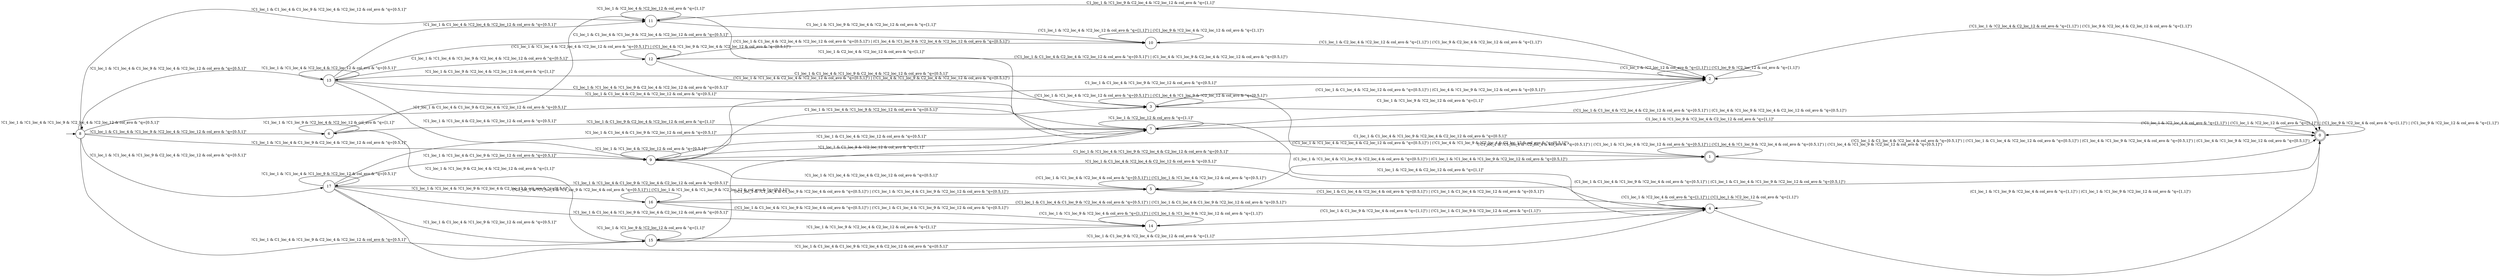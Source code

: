 digraph G {
  rankdir=LR
  node [shape="circle"]
  I [label="", style=invis, width=0]
  I -> 8
  0 [label="0", peripheries=2]
  0 -> 0 [label="(!C1_loc_1 & !C2_loc_4 & col_avo & \"q=[1,1]\") | (!C1_loc_1 & !C2_loc_12 & col_avo & \"q=[1,1]\") | (!C1_loc_9 & !C2_loc_4 & col_avo & \"q=[1,1]\") | (!C1_loc_9 & !C2_loc_12 & col_avo & \"q=[1,1]\")"]
  1 [label="1", peripheries=2]
  1 -> 0 [label="(!C1_loc_1 & C1_loc_4 & !C2_loc_4 & col_avo & \"q=[0.5,1]\") | (!C1_loc_1 & C1_loc_4 & !C2_loc_12 & col_avo & \"q=[0.5,1]\") | (C1_loc_4 & !C1_loc_9 & !C2_loc_4 & col_avo & \"q=[0.5,1]\") | (C1_loc_4 & !C1_loc_9 & !C2_loc_12 & col_avo & \"q=[0.5,1]\")"]
  1 -> 1 [label="(!C1_loc_1 & !C1_loc_4 & !C2_loc_4 & col_avo & \"q=[0.5,1]\") | (!C1_loc_1 & !C1_loc_4 & !C2_loc_12 & col_avo & \"q=[0.5,1]\") | (!C1_loc_4 & !C1_loc_9 & !C2_loc_4 & col_avo & \"q=[0.5,1]\") | (!C1_loc_4 & !C1_loc_9 & !C2_loc_12 & col_avo & \"q=[0.5,1]\")"]
  2 [label="2"]
  2 -> 0 [label="(!C1_loc_1 & !C2_loc_4 & C2_loc_12 & col_avo & \"q=[1,1]\") | (!C1_loc_9 & !C2_loc_4 & C2_loc_12 & col_avo & \"q=[1,1]\")"]
  2 -> 2 [label="(!C1_loc_1 & !C2_loc_12 & col_avo & \"q=[1,1]\") | (!C1_loc_9 & !C2_loc_12 & col_avo & \"q=[1,1]\")"]
  3 [label="3"]
  3 -> 0 [label="(!C1_loc_1 & C1_loc_4 & !C2_loc_4 & C2_loc_12 & col_avo & \"q=[0.5,1]\") | (C1_loc_4 & !C1_loc_9 & !C2_loc_4 & C2_loc_12 & col_avo & \"q=[0.5,1]\")"]
  3 -> 1 [label="(!C1_loc_1 & !C1_loc_4 & !C2_loc_4 & C2_loc_12 & col_avo & \"q=[0.5,1]\") | (!C1_loc_4 & !C1_loc_9 & !C2_loc_4 & C2_loc_12 & col_avo & \"q=[0.5,1]\")"]
  3 -> 2 [label="(!C1_loc_1 & C1_loc_4 & !C2_loc_12 & col_avo & \"q=[0.5,1]\") | (C1_loc_4 & !C1_loc_9 & !C2_loc_12 & col_avo & \"q=[0.5,1]\")"]
  3 -> 3 [label="(!C1_loc_1 & !C1_loc_4 & !C2_loc_12 & col_avo & \"q=[0.5,1]\") | (!C1_loc_4 & !C1_loc_9 & !C2_loc_12 & col_avo & \"q=[0.5,1]\")"]
  4 [label="4"]
  4 -> 0 [label="(C1_loc_1 & !C1_loc_9 & !C2_loc_4 & col_avo & \"q=[1,1]\") | (C1_loc_1 & !C1_loc_9 & !C2_loc_12 & col_avo & \"q=[1,1]\")"]
  4 -> 4 [label="(!C1_loc_1 & !C2_loc_4 & col_avo & \"q=[1,1]\") | (!C1_loc_1 & !C2_loc_12 & col_avo & \"q=[1,1]\")"]
  5 [label="5"]
  5 -> 0 [label="(C1_loc_1 & C1_loc_4 & !C1_loc_9 & !C2_loc_4 & col_avo & \"q=[0.5,1]\") | (C1_loc_1 & C1_loc_4 & !C1_loc_9 & !C2_loc_12 & col_avo & \"q=[0.5,1]\")"]
  5 -> 1 [label="(C1_loc_1 & !C1_loc_4 & !C1_loc_9 & !C2_loc_4 & col_avo & \"q=[0.5,1]\") | (C1_loc_1 & !C1_loc_4 & !C1_loc_9 & !C2_loc_12 & col_avo & \"q=[0.5,1]\")"]
  5 -> 4 [label="(!C1_loc_1 & C1_loc_4 & !C2_loc_4 & col_avo & \"q=[0.5,1]\") | (!C1_loc_1 & C1_loc_4 & !C2_loc_12 & col_avo & \"q=[0.5,1]\")"]
  5 -> 5 [label="(!C1_loc_1 & !C1_loc_4 & !C2_loc_4 & col_avo & \"q=[0.5,1]\") | (!C1_loc_1 & !C1_loc_4 & !C2_loc_12 & col_avo & \"q=[0.5,1]\")"]
  6 [label="6"]
  6 -> 6 [label="!C1_loc_1 & !C1_loc_9 & !C2_loc_4 & !C2_loc_12 & col_avo & \"q=[1,1]\""]
  6 -> 7 [label="!C1_loc_1 & C1_loc_9 & C2_loc_4 & !C2_loc_12 & col_avo & \"q=[1,1]\""]
  6 -> 11 [label="!C1_loc_1 & C1_loc_9 & !C2_loc_4 & !C2_loc_12 & col_avo & \"q=[1,1]\""]
  6 -> 15 [label="!C1_loc_1 & !C1_loc_9 & C2_loc_4 & !C2_loc_12 & col_avo & \"q=[1,1]\""]
  7 [label="7"]
  7 -> 0 [label="C1_loc_1 & !C1_loc_9 & !C2_loc_4 & C2_loc_12 & col_avo & \"q=[1,1]\""]
  7 -> 2 [label="C1_loc_1 & !C1_loc_9 & !C2_loc_12 & col_avo & \"q=[1,1]\""]
  7 -> 4 [label="!C1_loc_1 & !C2_loc_4 & C2_loc_12 & col_avo & \"q=[1,1]\""]
  7 -> 7 [label="!C1_loc_1 & !C2_loc_12 & col_avo & \"q=[1,1]\""]
  8 [label="8"]
  8 -> 6 [label="!C1_loc_1 & C1_loc_4 & !C1_loc_9 & !C2_loc_4 & !C2_loc_12 & col_avo & \"q=[0.5,1]\""]
  8 -> 7 [label="!C1_loc_1 & C1_loc_4 & C1_loc_9 & C2_loc_4 & !C2_loc_12 & col_avo & \"q=[0.5,1]\""]
  8 -> 8 [label="!C1_loc_1 & !C1_loc_4 & !C1_loc_9 & !C2_loc_4 & !C2_loc_12 & col_avo & \"q=[0.5,1]\""]
  8 -> 9 [label="!C1_loc_1 & !C1_loc_4 & C1_loc_9 & C2_loc_4 & !C2_loc_12 & col_avo & \"q=[0.5,1]\""]
  8 -> 11 [label="!C1_loc_1 & C1_loc_4 & C1_loc_9 & !C2_loc_4 & !C2_loc_12 & col_avo & \"q=[0.5,1]\""]
  8 -> 13 [label="!C1_loc_1 & !C1_loc_4 & C1_loc_9 & !C2_loc_4 & !C2_loc_12 & col_avo & \"q=[0.5,1]\""]
  8 -> 15 [label="!C1_loc_1 & C1_loc_4 & !C1_loc_9 & C2_loc_4 & !C2_loc_12 & col_avo & \"q=[0.5,1]\""]
  8 -> 17 [label="!C1_loc_1 & !C1_loc_4 & !C1_loc_9 & C2_loc_4 & !C2_loc_12 & col_avo & \"q=[0.5,1]\""]
  9 [label="9"]
  9 -> 0 [label="C1_loc_1 & C1_loc_4 & !C1_loc_9 & !C2_loc_4 & C2_loc_12 & col_avo & \"q=[0.5,1]\""]
  9 -> 1 [label="C1_loc_1 & !C1_loc_4 & !C1_loc_9 & !C2_loc_4 & C2_loc_12 & col_avo & \"q=[0.5,1]\""]
  9 -> 2 [label="C1_loc_1 & C1_loc_4 & !C1_loc_9 & !C2_loc_12 & col_avo & \"q=[0.5,1]\""]
  9 -> 3 [label="C1_loc_1 & !C1_loc_4 & !C1_loc_9 & !C2_loc_12 & col_avo & \"q=[0.5,1]\""]
  9 -> 4 [label="!C1_loc_1 & C1_loc_4 & !C2_loc_4 & C2_loc_12 & col_avo & \"q=[0.5,1]\""]
  9 -> 5 [label="!C1_loc_1 & !C1_loc_4 & !C2_loc_4 & C2_loc_12 & col_avo & \"q=[0.5,1]\""]
  9 -> 7 [label="!C1_loc_1 & C1_loc_4 & !C2_loc_12 & col_avo & \"q=[0.5,1]\""]
  9 -> 9 [label="!C1_loc_1 & !C1_loc_4 & !C2_loc_12 & col_avo & \"q=[0.5,1]\""]
  10 [label="10"]
  10 -> 2 [label="(!C1_loc_1 & C2_loc_4 & !C2_loc_12 & col_avo & \"q=[1,1]\") | (!C1_loc_9 & C2_loc_4 & !C2_loc_12 & col_avo & \"q=[1,1]\")"]
  10 -> 10 [label="(!C1_loc_1 & !C2_loc_4 & !C2_loc_12 & col_avo & \"q=[1,1]\") | (!C1_loc_9 & !C2_loc_4 & !C2_loc_12 & col_avo & \"q=[1,1]\")"]
  11 [label="11"]
  11 -> 2 [label="C1_loc_1 & !C1_loc_9 & C2_loc_4 & !C2_loc_12 & col_avo & \"q=[1,1]\""]
  11 -> 7 [label="!C1_loc_1 & C2_loc_4 & !C2_loc_12 & col_avo & \"q=[1,1]\""]
  11 -> 10 [label="C1_loc_1 & !C1_loc_9 & !C2_loc_4 & !C2_loc_12 & col_avo & \"q=[1,1]\""]
  11 -> 11 [label="!C1_loc_1 & !C2_loc_4 & !C2_loc_12 & col_avo & \"q=[1,1]\""]
  12 [label="12"]
  12 -> 2 [label="(!C1_loc_1 & C1_loc_4 & C2_loc_4 & !C2_loc_12 & col_avo & \"q=[0.5,1]\") | (C1_loc_4 & !C1_loc_9 & C2_loc_4 & !C2_loc_12 & col_avo & \"q=[0.5,1]\")"]
  12 -> 3 [label="(!C1_loc_1 & !C1_loc_4 & C2_loc_4 & !C2_loc_12 & col_avo & \"q=[0.5,1]\") | (!C1_loc_4 & !C1_loc_9 & C2_loc_4 & !C2_loc_12 & col_avo & \"q=[0.5,1]\")"]
  12 -> 10 [label="(!C1_loc_1 & C1_loc_4 & !C2_loc_4 & !C2_loc_12 & col_avo & \"q=[0.5,1]\") | (C1_loc_4 & !C1_loc_9 & !C2_loc_4 & !C2_loc_12 & col_avo & \"q=[0.5,1]\")"]
  12 -> 12 [label="(!C1_loc_1 & !C1_loc_4 & !C2_loc_4 & !C2_loc_12 & col_avo & \"q=[0.5,1]\") | (!C1_loc_4 & !C1_loc_9 & !C2_loc_4 & !C2_loc_12 & col_avo & \"q=[0.5,1]\")"]
  13 [label="13"]
  13 -> 2 [label="C1_loc_1 & C1_loc_4 & !C1_loc_9 & C2_loc_4 & !C2_loc_12 & col_avo & \"q=[0.5,1]\""]
  13 -> 3 [label="C1_loc_1 & !C1_loc_4 & !C1_loc_9 & C2_loc_4 & !C2_loc_12 & col_avo & \"q=[0.5,1]\""]
  13 -> 7 [label="!C1_loc_1 & C1_loc_4 & C2_loc_4 & !C2_loc_12 & col_avo & \"q=[0.5,1]\""]
  13 -> 9 [label="!C1_loc_1 & !C1_loc_4 & C2_loc_4 & !C2_loc_12 & col_avo & \"q=[0.5,1]\""]
  13 -> 10 [label="C1_loc_1 & C1_loc_4 & !C1_loc_9 & !C2_loc_4 & !C2_loc_12 & col_avo & \"q=[0.5,1]\""]
  13 -> 11 [label="!C1_loc_1 & C1_loc_4 & !C2_loc_4 & !C2_loc_12 & col_avo & \"q=[0.5,1]\""]
  13 -> 12 [label="C1_loc_1 & !C1_loc_4 & !C1_loc_9 & !C2_loc_4 & !C2_loc_12 & col_avo & \"q=[0.5,1]\""]
  13 -> 13 [label="!C1_loc_1 & !C1_loc_4 & !C2_loc_4 & !C2_loc_12 & col_avo & \"q=[0.5,1]\""]
  14 [label="14"]
  14 -> 4 [label="(!C1_loc_1 & C1_loc_9 & !C2_loc_4 & col_avo & \"q=[1,1]\") | (!C1_loc_1 & C1_loc_9 & !C2_loc_12 & col_avo & \"q=[1,1]\")"]
  14 -> 14 [label="(!C1_loc_1 & !C1_loc_9 & !C2_loc_4 & col_avo & \"q=[1,1]\") | (!C1_loc_1 & !C1_loc_9 & !C2_loc_12 & col_avo & \"q=[1,1]\")"]
  15 [label="15"]
  15 -> 4 [label="!C1_loc_1 & C1_loc_9 & !C2_loc_4 & C2_loc_12 & col_avo & \"q=[1,1]\""]
  15 -> 7 [label="!C1_loc_1 & C1_loc_9 & !C2_loc_12 & col_avo & \"q=[1,1]\""]
  15 -> 14 [label="!C1_loc_1 & !C1_loc_9 & !C2_loc_4 & C2_loc_12 & col_avo & \"q=[1,1]\""]
  15 -> 15 [label="!C1_loc_1 & !C1_loc_9 & !C2_loc_12 & col_avo & \"q=[1,1]\""]
  16 [label="16"]
  16 -> 4 [label="(!C1_loc_1 & C1_loc_4 & C1_loc_9 & !C2_loc_4 & col_avo & \"q=[0.5,1]\") | (!C1_loc_1 & C1_loc_4 & C1_loc_9 & !C2_loc_12 & col_avo & \"q=[0.5,1]\")"]
  16 -> 5 [label="(!C1_loc_1 & !C1_loc_4 & C1_loc_9 & !C2_loc_4 & col_avo & \"q=[0.5,1]\") | (!C1_loc_1 & !C1_loc_4 & C1_loc_9 & !C2_loc_12 & col_avo & \"q=[0.5,1]\")"]
  16 -> 14 [label="(!C1_loc_1 & C1_loc_4 & !C1_loc_9 & !C2_loc_4 & col_avo & \"q=[0.5,1]\") | (!C1_loc_1 & C1_loc_4 & !C1_loc_9 & !C2_loc_12 & col_avo & \"q=[0.5,1]\")"]
  16 -> 16 [label="(!C1_loc_1 & !C1_loc_4 & !C1_loc_9 & !C2_loc_4 & col_avo & \"q=[0.5,1]\") | (!C1_loc_1 & !C1_loc_4 & !C1_loc_9 & !C2_loc_12 & col_avo & \"q=[0.5,1]\")"]
  17 [label="17"]
  17 -> 4 [label="!C1_loc_1 & C1_loc_4 & C1_loc_9 & !C2_loc_4 & C2_loc_12 & col_avo & \"q=[0.5,1]\""]
  17 -> 5 [label="!C1_loc_1 & !C1_loc_4 & C1_loc_9 & !C2_loc_4 & C2_loc_12 & col_avo & \"q=[0.5,1]\""]
  17 -> 7 [label="!C1_loc_1 & C1_loc_4 & C1_loc_9 & !C2_loc_12 & col_avo & \"q=[0.5,1]\""]
  17 -> 9 [label="!C1_loc_1 & !C1_loc_4 & C1_loc_9 & !C2_loc_12 & col_avo & \"q=[0.5,1]\""]
  17 -> 14 [label="!C1_loc_1 & C1_loc_4 & !C1_loc_9 & !C2_loc_4 & C2_loc_12 & col_avo & \"q=[0.5,1]\""]
  17 -> 15 [label="!C1_loc_1 & C1_loc_4 & !C1_loc_9 & !C2_loc_12 & col_avo & \"q=[0.5,1]\""]
  17 -> 16 [label="!C1_loc_1 & !C1_loc_4 & !C1_loc_9 & !C2_loc_4 & C2_loc_12 & col_avo & \"q=[0.5,1]\""]
  17 -> 17 [label="!C1_loc_1 & !C1_loc_4 & !C1_loc_9 & !C2_loc_12 & col_avo & \"q=[0.5,1]\""]
}
